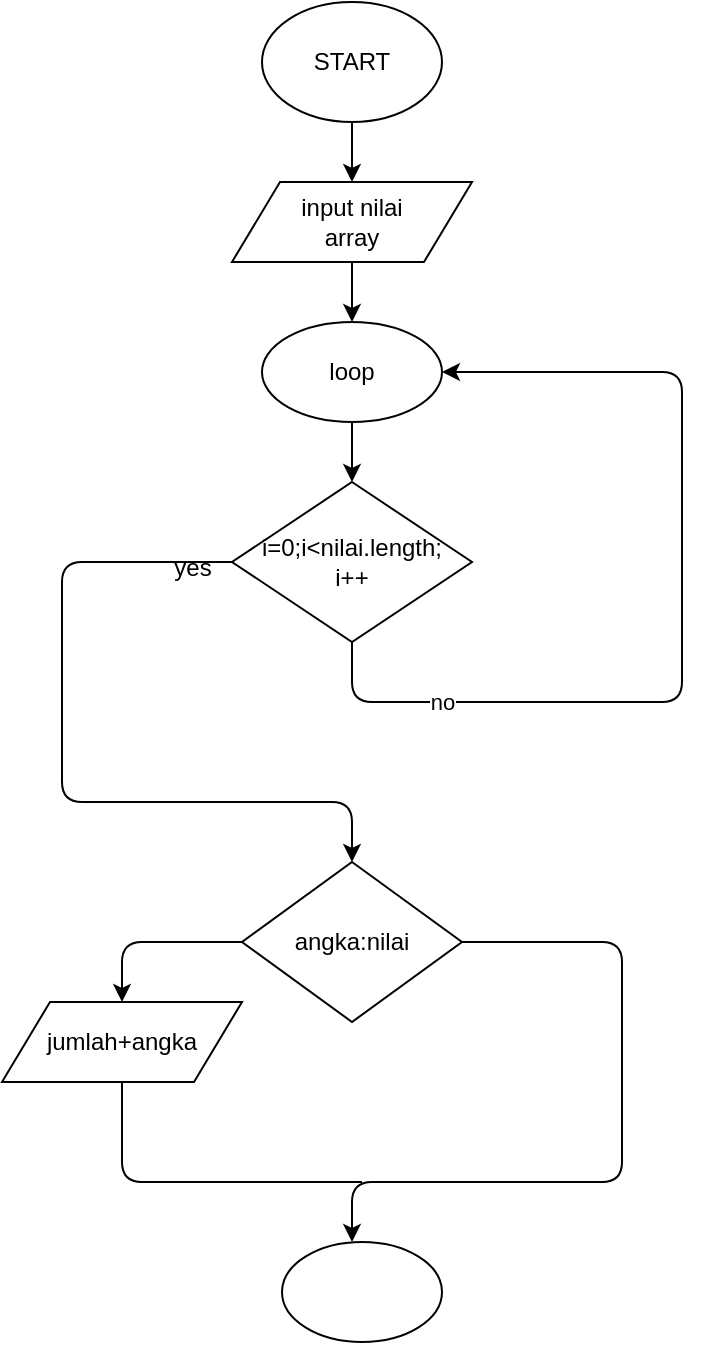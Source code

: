 <mxfile version="13.0.3" type="device"><diagram id="E1FsubbPnM3y9uSsyQgS" name="Halaman-1"><mxGraphModel dx="852" dy="494" grid="1" gridSize="10" guides="1" tooltips="1" connect="1" arrows="1" fold="1" page="1" pageScale="1" pageWidth="850" pageHeight="1100" math="0" shadow="0"><root><mxCell id="0"/><mxCell id="1" parent="0"/><mxCell id="doS8mENVV2nQzGunIg_o-1" value="START" style="ellipse;whiteSpace=wrap;html=1;" vertex="1" parent="1"><mxGeometry x="390" y="50" width="90" height="60" as="geometry"/></mxCell><mxCell id="doS8mENVV2nQzGunIg_o-2" value="" style="endArrow=classic;html=1;exitX=0.5;exitY=1;exitDx=0;exitDy=0;" edge="1" parent="1" source="doS8mENVV2nQzGunIg_o-1" target="doS8mENVV2nQzGunIg_o-3"><mxGeometry width="50" height="50" relative="1" as="geometry"><mxPoint x="440" y="120" as="sourcePoint"/><mxPoint x="435" y="150" as="targetPoint"/></mxGeometry></mxCell><mxCell id="doS8mENVV2nQzGunIg_o-3" value="input nilai&lt;br&gt;array" style="shape=parallelogram;perimeter=parallelogramPerimeter;whiteSpace=wrap;html=1;" vertex="1" parent="1"><mxGeometry x="375" y="140" width="120" height="40" as="geometry"/></mxCell><mxCell id="doS8mENVV2nQzGunIg_o-4" value="" style="endArrow=classic;html=1;exitX=0.5;exitY=1;exitDx=0;exitDy=0;" edge="1" parent="1" source="doS8mENVV2nQzGunIg_o-3" target="doS8mENVV2nQzGunIg_o-5"><mxGeometry width="50" height="50" relative="1" as="geometry"><mxPoint x="440" y="190" as="sourcePoint"/><mxPoint x="435" y="220" as="targetPoint"/></mxGeometry></mxCell><mxCell id="doS8mENVV2nQzGunIg_o-5" value="loop" style="ellipse;whiteSpace=wrap;html=1;" vertex="1" parent="1"><mxGeometry x="390" y="210" width="90" height="50" as="geometry"/></mxCell><mxCell id="doS8mENVV2nQzGunIg_o-6" value="" style="endArrow=classic;html=1;exitX=0.5;exitY=1;exitDx=0;exitDy=0;" edge="1" parent="1" source="doS8mENVV2nQzGunIg_o-5" target="doS8mENVV2nQzGunIg_o-7"><mxGeometry width="50" height="50" relative="1" as="geometry"><mxPoint x="425" y="340" as="sourcePoint"/><mxPoint x="435" y="300" as="targetPoint"/></mxGeometry></mxCell><mxCell id="doS8mENVV2nQzGunIg_o-7" value="i=0;i&amp;lt;nilai.length;&lt;br&gt;i++" style="rhombus;whiteSpace=wrap;html=1;" vertex="1" parent="1"><mxGeometry x="375" y="290" width="120" height="80" as="geometry"/></mxCell><mxCell id="doS8mENVV2nQzGunIg_o-8" value="" style="endArrow=classic;html=1;exitX=0.5;exitY=1;exitDx=0;exitDy=0;entryX=1;entryY=0.5;entryDx=0;entryDy=0;" edge="1" parent="1" source="doS8mENVV2nQzGunIg_o-7" target="doS8mENVV2nQzGunIg_o-5"><mxGeometry width="50" height="50" relative="1" as="geometry"><mxPoint x="425" y="440" as="sourcePoint"/><mxPoint x="560" y="235" as="targetPoint"/><Array as="points"><mxPoint x="435" y="400"/><mxPoint x="600" y="400"/><mxPoint x="600" y="235"/></Array></mxGeometry></mxCell><mxCell id="doS8mENVV2nQzGunIg_o-12" value="no" style="edgeLabel;html=1;align=center;verticalAlign=middle;resizable=0;points=[];" vertex="1" connectable="0" parent="doS8mENVV2nQzGunIg_o-8"><mxGeometry x="-0.688" relative="1" as="geometry"><mxPoint as="offset"/></mxGeometry></mxCell><mxCell id="doS8mENVV2nQzGunIg_o-13" value="" style="endArrow=classic;html=1;exitX=0;exitY=0.5;exitDx=0;exitDy=0;" edge="1" parent="1" source="doS8mENVV2nQzGunIg_o-7" target="doS8mENVV2nQzGunIg_o-14"><mxGeometry width="50" height="50" relative="1" as="geometry"><mxPoint x="270" y="340" as="sourcePoint"/><mxPoint x="435" y="490" as="targetPoint"/><Array as="points"><mxPoint x="290" y="330"/><mxPoint x="290" y="450"/><mxPoint x="435" y="450"/></Array></mxGeometry></mxCell><mxCell id="doS8mENVV2nQzGunIg_o-14" value="angka:nilai" style="rhombus;whiteSpace=wrap;html=1;" vertex="1" parent="1"><mxGeometry x="380" y="480" width="110" height="80" as="geometry"/></mxCell><mxCell id="doS8mENVV2nQzGunIg_o-15" value="yes" style="text;html=1;align=center;verticalAlign=middle;resizable=0;points=[];autosize=1;" vertex="1" parent="1"><mxGeometry x="340" y="323" width="30" height="20" as="geometry"/></mxCell><mxCell id="doS8mENVV2nQzGunIg_o-16" value="" style="endArrow=classic;html=1;exitX=1;exitY=0.5;exitDx=0;exitDy=0;" edge="1" parent="1" source="doS8mENVV2nQzGunIg_o-14"><mxGeometry width="50" height="50" relative="1" as="geometry"><mxPoint x="510" y="545" as="sourcePoint"/><mxPoint x="435" y="670" as="targetPoint"/><Array as="points"><mxPoint x="570" y="520"/><mxPoint x="570" y="640"/><mxPoint x="435" y="640"/></Array></mxGeometry></mxCell><mxCell id="doS8mENVV2nQzGunIg_o-17" value="" style="endArrow=classic;html=1;exitX=0;exitY=0.5;exitDx=0;exitDy=0;" edge="1" parent="1" source="doS8mENVV2nQzGunIg_o-14" target="doS8mENVV2nQzGunIg_o-18"><mxGeometry width="50" height="50" relative="1" as="geometry"><mxPoint x="290" y="550" as="sourcePoint"/><mxPoint x="320" y="550" as="targetPoint"/><Array as="points"><mxPoint x="320" y="520"/></Array></mxGeometry></mxCell><mxCell id="doS8mENVV2nQzGunIg_o-18" value="jumlah+angka" style="shape=parallelogram;perimeter=parallelogramPerimeter;whiteSpace=wrap;html=1;" vertex="1" parent="1"><mxGeometry x="260" y="550" width="120" height="40" as="geometry"/></mxCell><mxCell id="doS8mENVV2nQzGunIg_o-19" value="" style="endArrow=none;html=1;" edge="1" parent="1"><mxGeometry width="50" height="50" relative="1" as="geometry"><mxPoint x="440" y="640" as="sourcePoint"/><mxPoint x="320" y="590" as="targetPoint"/><Array as="points"><mxPoint x="320" y="640"/></Array></mxGeometry></mxCell><mxCell id="doS8mENVV2nQzGunIg_o-20" value="" style="ellipse;whiteSpace=wrap;html=1;" vertex="1" parent="1"><mxGeometry x="400" y="670" width="80" height="50" as="geometry"/></mxCell></root></mxGraphModel></diagram></mxfile>